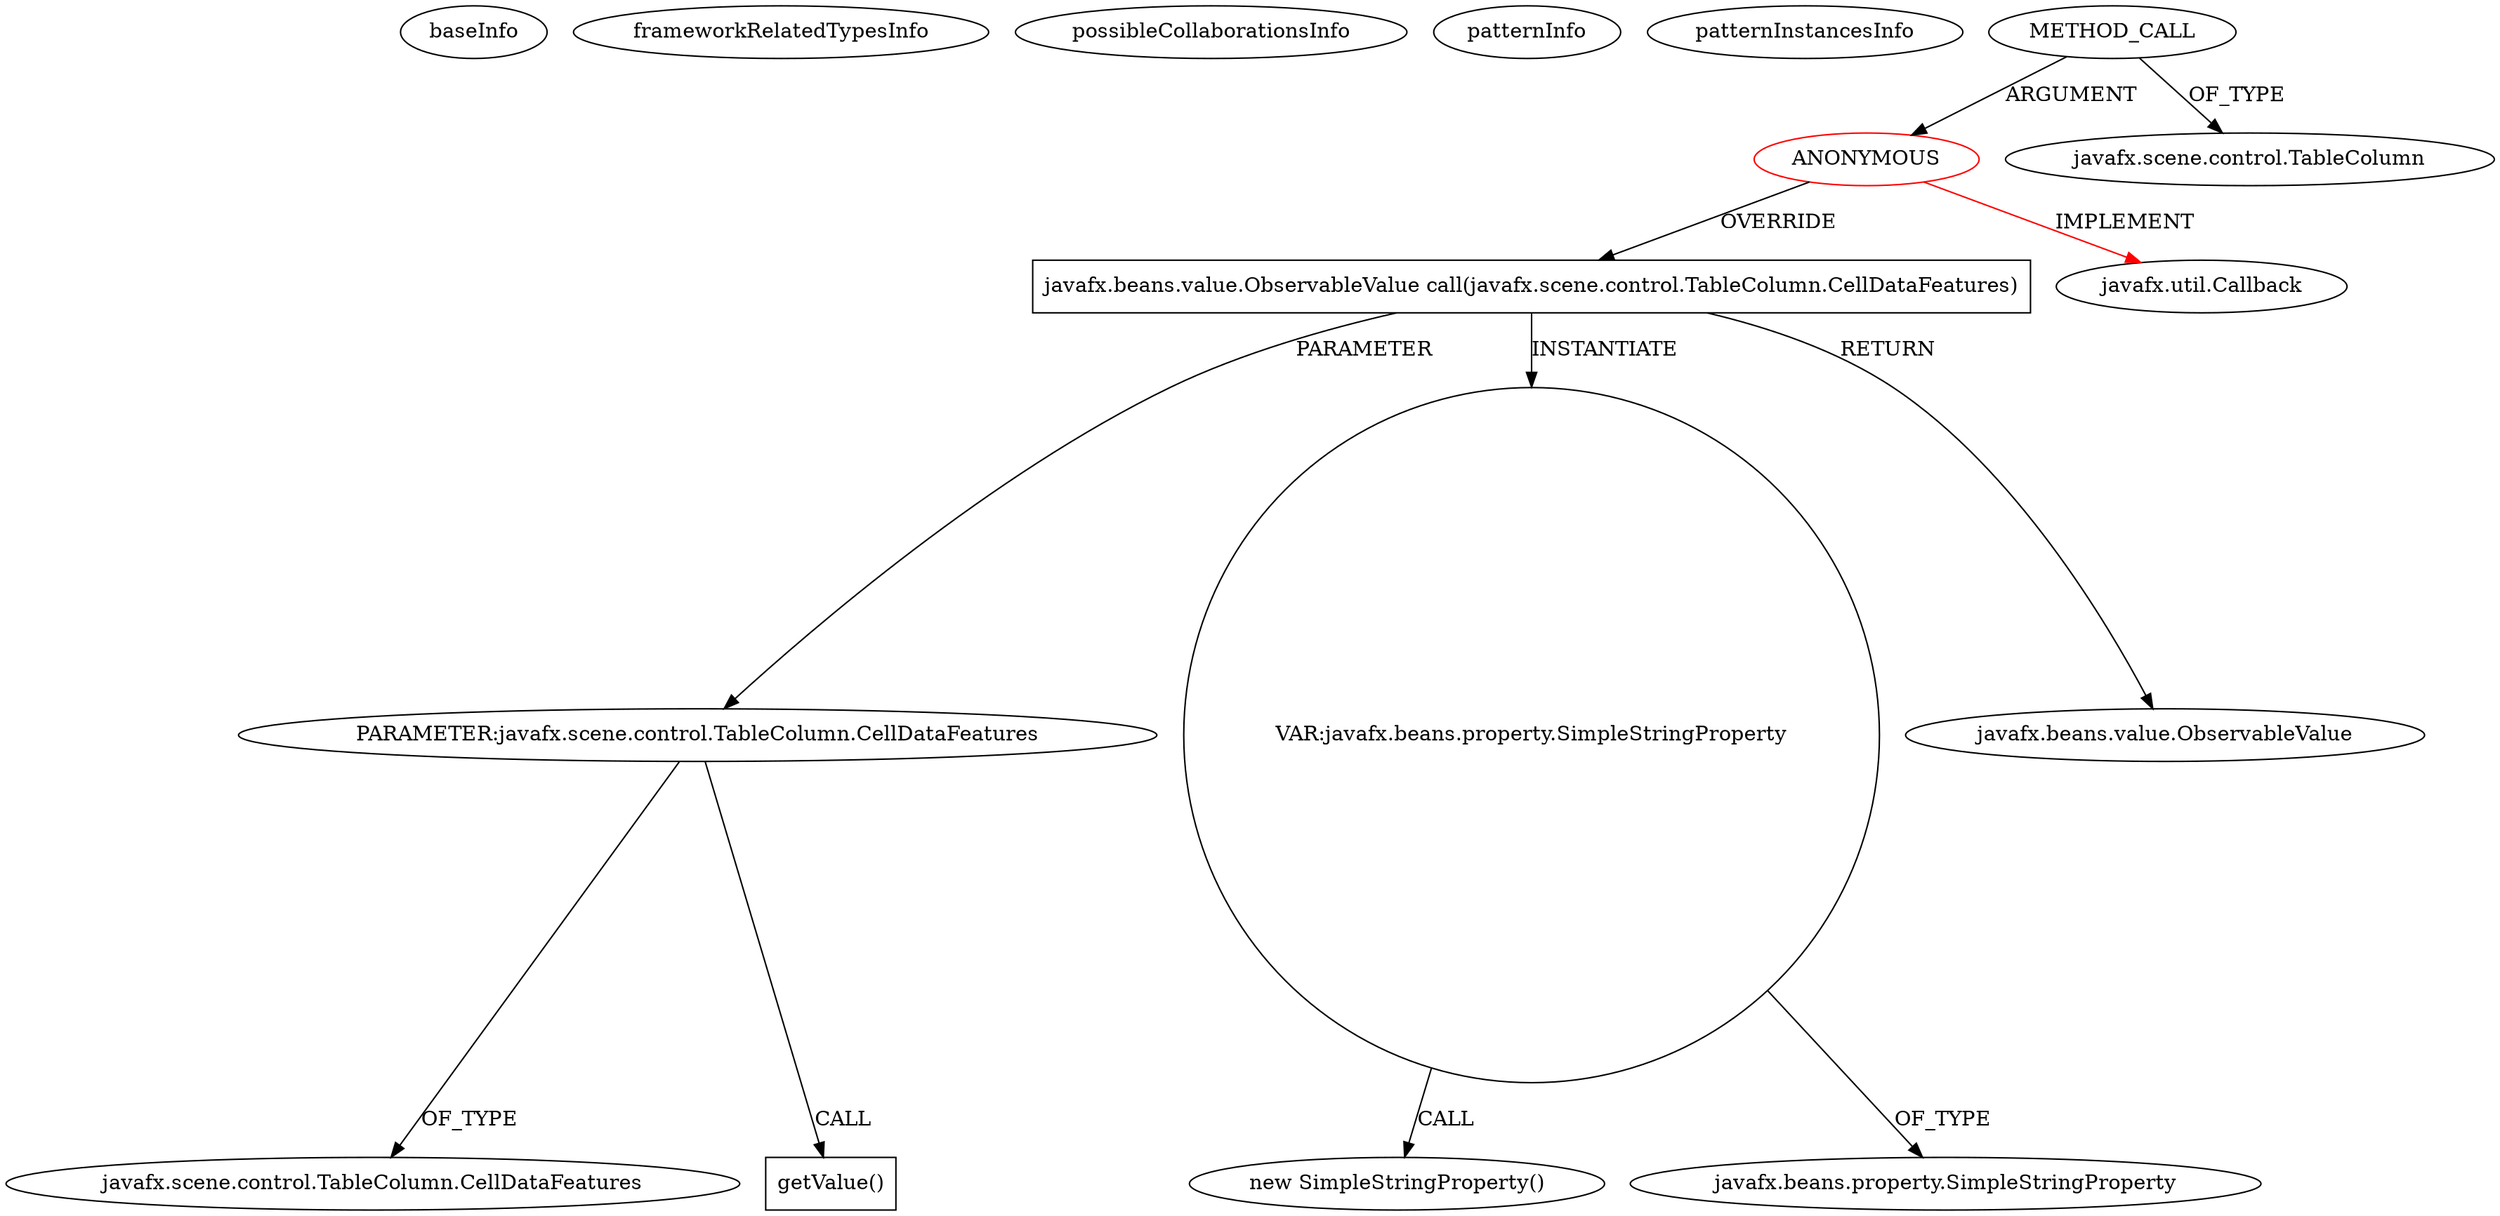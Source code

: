 digraph {
baseInfo[graphId=2334,category="pattern",isAnonymous=true,possibleRelation=false]
frameworkRelatedTypesInfo[0="javafx.util.Callback"]
possibleCollaborationsInfo[]
patternInfo[frequency=11.0,patternRootClient=0]
patternInstancesInfo[0="Orlando80-mongo_management_studio~/Orlando80-mongo_management_studio/mongo_management_studio-master/src/Presentation/Controllers/mainController.java~void initialize()~1069",1="wwtg99-POMA~/wwtg99-POMA/POMA-master/src/cn/edu/suda/gui/InputFrameController.java~void preview(javafx.scene.control.TableView,boolean,boolean,java.util.List)~4813",2="wwtg99-POMA~/wwtg99-POMA/POMA-master/src/cn/edu/suda/gui/TableBuilder.java~javafx.scene.control.TableView getTable(java.util.List)~4821",3="wwtg99-POMA~/wwtg99-POMA/POMA-master/src/cn/edu/suda/gui/TableBuilder.java~javafx.scene.control.TableView getTable(cn.edu.suda.core.stats.StringMatrix)~4820",4="Orlando80-mongo_management_studio~/Orlando80-mongo_management_studio/mongo_management_studio-master/src/Presentation/Controllers/MongoTabularViewController.java~void FillTable()~1066",5="svadlamudi-GaussJordanElimination~/svadlamudi-GaussJordanElimination/GaussJordanElimination-master/src/gauss/jordan/elimination/MatrixInterface.java~void initializeTable()~4381",6="wwtg99-POMA~/wwtg99-POMA/POMA-master/src/cn/edu/suda/gui/TableBuilder.java~javafx.scene.control.TableView getTable(cn.edu.suda.core.stats.DataMatrix)~4817"]
6[label="PARAMETER:javafx.scene.control.TableColumn.CellDataFeatures",vertexType="PARAMETER_DECLARATION",isFrameworkType=false]
7[label="javafx.scene.control.TableColumn.CellDataFeatures",vertexType="FRAMEWORK_CLASS_TYPE",isFrameworkType=false]
4[label="javafx.beans.value.ObservableValue call(javafx.scene.control.TableColumn.CellDataFeatures)",vertexType="OVERRIDING_METHOD_DECLARATION",isFrameworkType=false,shape=box]
9[label="VAR:javafx.beans.property.SimpleStringProperty",vertexType="VARIABLE_EXPRESION",isFrameworkType=false,shape=circle]
8[label="new SimpleStringProperty()",vertexType="CONSTRUCTOR_CALL",isFrameworkType=false]
0[label="ANONYMOUS",vertexType="ROOT_ANONYMOUS_DECLARATION",isFrameworkType=false,color=red]
2[label="METHOD_CALL",vertexType="OUTSIDE_CALL",isFrameworkType=false]
1[label="javafx.util.Callback",vertexType="FRAMEWORK_INTERFACE_TYPE",isFrameworkType=false]
10[label="javafx.beans.property.SimpleStringProperty",vertexType="FRAMEWORK_CLASS_TYPE",isFrameworkType=false]
5[label="javafx.beans.value.ObservableValue",vertexType="FRAMEWORK_INTERFACE_TYPE",isFrameworkType=false]
3[label="javafx.scene.control.TableColumn",vertexType="FRAMEWORK_CLASS_TYPE",isFrameworkType=false]
12[label="getValue()",vertexType="INSIDE_CALL",isFrameworkType=false,shape=box]
4->5[label="RETURN"]
0->4[label="OVERRIDE"]
2->0[label="ARGUMENT"]
9->10[label="OF_TYPE"]
6->7[label="OF_TYPE"]
4->9[label="INSTANTIATE"]
6->12[label="CALL"]
2->3[label="OF_TYPE"]
0->1[label="IMPLEMENT",color=red]
4->6[label="PARAMETER"]
9->8[label="CALL"]
}
